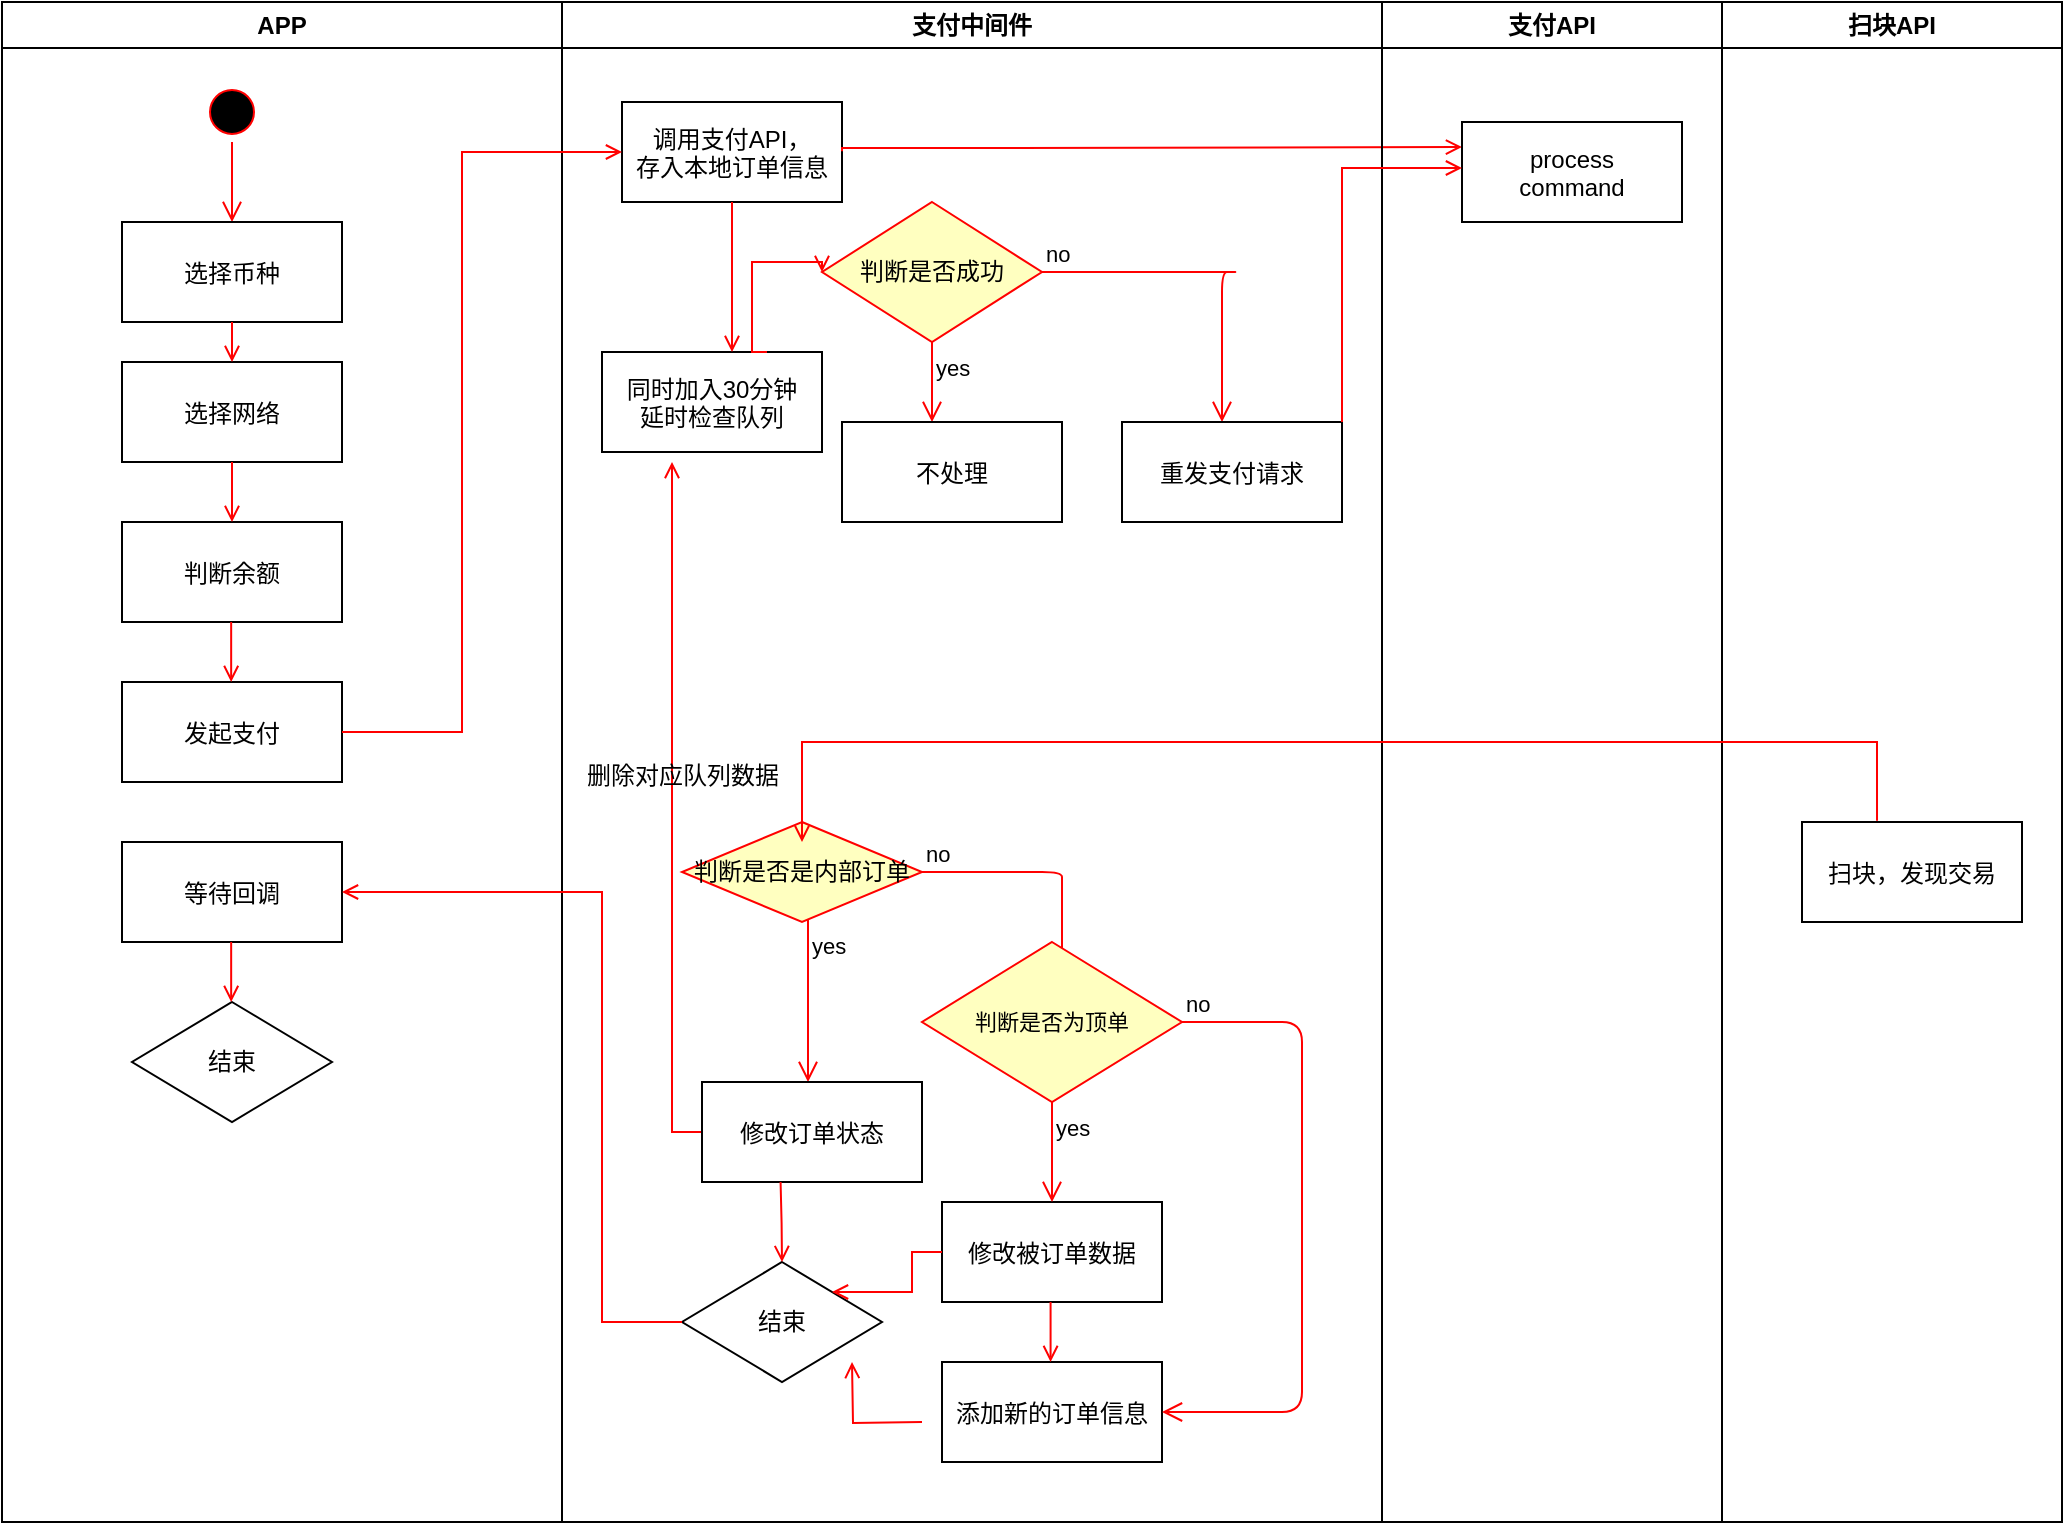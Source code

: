 <mxfile version="15.0.3" type="github">
  <diagram name="Page-1" id="9361dd3d-8414-5efd-6122-117bd74ce7a7">
    <mxGraphModel dx="1673" dy="5295" grid="1" gridSize="10" guides="1" tooltips="1" connect="1" arrows="1" fold="1" page="0" pageScale="1.5" pageWidth="826" pageHeight="1169" background="none" math="0" shadow="0">
      <root>
        <mxCell id="0" />
        <mxCell id="1" parent="0" />
        <mxCell id="ok139ALbJn9GpQchz6-Z-90" value="APP" style="swimlane;whiteSpace=wrap" vertex="1" parent="1">
          <mxGeometry x="300" y="-4270" width="280" height="760" as="geometry" />
        </mxCell>
        <mxCell id="ok139ALbJn9GpQchz6-Z-91" value="" style="ellipse;shape=startState;fillColor=#000000;strokeColor=#ff0000;" vertex="1" parent="ok139ALbJn9GpQchz6-Z-90">
          <mxGeometry x="100" y="40" width="30" height="30" as="geometry" />
        </mxCell>
        <mxCell id="ok139ALbJn9GpQchz6-Z-92" value="" style="edgeStyle=elbowEdgeStyle;elbow=horizontal;verticalAlign=bottom;endArrow=open;endSize=8;strokeColor=#FF0000;endFill=1;rounded=0" edge="1" parent="ok139ALbJn9GpQchz6-Z-90" source="ok139ALbJn9GpQchz6-Z-91" target="ok139ALbJn9GpQchz6-Z-93">
          <mxGeometry x="100" y="40" as="geometry">
            <mxPoint x="115" y="110" as="targetPoint" />
          </mxGeometry>
        </mxCell>
        <mxCell id="ok139ALbJn9GpQchz6-Z-93" value="选择币种" style="" vertex="1" parent="ok139ALbJn9GpQchz6-Z-90">
          <mxGeometry x="60" y="110" width="110" height="50" as="geometry" />
        </mxCell>
        <mxCell id="ok139ALbJn9GpQchz6-Z-94" value="选择网络" style="" vertex="1" parent="ok139ALbJn9GpQchz6-Z-90">
          <mxGeometry x="60" y="180" width="110" height="50" as="geometry" />
        </mxCell>
        <mxCell id="ok139ALbJn9GpQchz6-Z-95" value="" style="endArrow=open;strokeColor=#FF0000;endFill=1;rounded=0;edgeStyle=orthogonalEdgeStyle;" edge="1" parent="ok139ALbJn9GpQchz6-Z-90" source="ok139ALbJn9GpQchz6-Z-93" target="ok139ALbJn9GpQchz6-Z-94">
          <mxGeometry relative="1" as="geometry" />
        </mxCell>
        <mxCell id="ok139ALbJn9GpQchz6-Z-96" value="判断余额" style="" vertex="1" parent="ok139ALbJn9GpQchz6-Z-90">
          <mxGeometry x="60" y="260" width="110" height="50" as="geometry" />
        </mxCell>
        <mxCell id="ok139ALbJn9GpQchz6-Z-97" value="" style="endArrow=open;strokeColor=#FF0000;endFill=1;rounded=0;edgeStyle=orthogonalEdgeStyle;" edge="1" parent="ok139ALbJn9GpQchz6-Z-90" source="ok139ALbJn9GpQchz6-Z-94" target="ok139ALbJn9GpQchz6-Z-96">
          <mxGeometry relative="1" as="geometry" />
        </mxCell>
        <mxCell id="ok139ALbJn9GpQchz6-Z-137" value="发起支付" style="" vertex="1" parent="ok139ALbJn9GpQchz6-Z-90">
          <mxGeometry x="60" y="340" width="110" height="50" as="geometry" />
        </mxCell>
        <mxCell id="ok139ALbJn9GpQchz6-Z-138" value="等待回调" style="" vertex="1" parent="ok139ALbJn9GpQchz6-Z-90">
          <mxGeometry x="60" y="420" width="110" height="50" as="geometry" />
        </mxCell>
        <mxCell id="ok139ALbJn9GpQchz6-Z-145" value="结束" style="rhombus;whiteSpace=wrap;html=1;" vertex="1" parent="ok139ALbJn9GpQchz6-Z-90">
          <mxGeometry x="65" y="500" width="100" height="60" as="geometry" />
        </mxCell>
        <mxCell id="ok139ALbJn9GpQchz6-Z-150" value="" style="endArrow=open;strokeColor=#FF0000;endFill=1;rounded=0;edgeStyle=orthogonalEdgeStyle;" edge="1" parent="ok139ALbJn9GpQchz6-Z-90">
          <mxGeometry relative="1" as="geometry">
            <mxPoint x="114.58" y="470" as="sourcePoint" />
            <mxPoint x="114.58" y="500" as="targetPoint" />
          </mxGeometry>
        </mxCell>
        <mxCell id="ok139ALbJn9GpQchz6-Z-170" value="" style="endArrow=open;strokeColor=#FF0000;endFill=1;rounded=0;edgeStyle=orthogonalEdgeStyle;" edge="1" parent="ok139ALbJn9GpQchz6-Z-90">
          <mxGeometry relative="1" as="geometry">
            <mxPoint x="114.58" y="310" as="sourcePoint" />
            <mxPoint x="114.58" y="340" as="targetPoint" />
          </mxGeometry>
        </mxCell>
        <mxCell id="ok139ALbJn9GpQchz6-Z-99" value="支付中间件" style="swimlane;whiteSpace=wrap" vertex="1" parent="1">
          <mxGeometry x="580" y="-4270" width="410" height="760" as="geometry" />
        </mxCell>
        <mxCell id="ok139ALbJn9GpQchz6-Z-102" value="调用支付API，&#xa;存入本地订单信息" style="" vertex="1" parent="ok139ALbJn9GpQchz6-Z-99">
          <mxGeometry x="30" y="50" width="110" height="50" as="geometry" />
        </mxCell>
        <mxCell id="ok139ALbJn9GpQchz6-Z-103" value="同时加入30分钟&#xa;延时检查队列" style="" vertex="1" parent="ok139ALbJn9GpQchz6-Z-99">
          <mxGeometry x="20" y="175" width="110" height="50" as="geometry" />
        </mxCell>
        <mxCell id="ok139ALbJn9GpQchz6-Z-104" value="" style="endArrow=open;strokeColor=#FF0000;endFill=1;rounded=0;edgeStyle=orthogonalEdgeStyle;" edge="1" parent="ok139ALbJn9GpQchz6-Z-99" source="ok139ALbJn9GpQchz6-Z-102" target="ok139ALbJn9GpQchz6-Z-103">
          <mxGeometry relative="1" as="geometry">
            <Array as="points">
              <mxPoint x="85" y="190" />
              <mxPoint x="85" y="190" />
            </Array>
          </mxGeometry>
        </mxCell>
        <mxCell id="ok139ALbJn9GpQchz6-Z-143" value="" style="endArrow=open;strokeColor=#FF0000;endFill=1;rounded=0;edgeStyle=orthogonalEdgeStyle;entryX=0;entryY=0.25;entryDx=0;entryDy=0;" edge="1" parent="ok139ALbJn9GpQchz6-Z-99" target="ok139ALbJn9GpQchz6-Z-126">
          <mxGeometry relative="1" as="geometry">
            <mxPoint x="140" y="74.58" as="sourcePoint" />
            <mxPoint x="260" y="74.58" as="targetPoint" />
            <Array as="points">
              <mxPoint x="140" y="73" />
              <mxPoint x="225" y="73" />
            </Array>
          </mxGeometry>
        </mxCell>
        <mxCell id="ok139ALbJn9GpQchz6-Z-159" value="" style="endArrow=open;strokeColor=#FF0000;endFill=1;rounded=0;edgeStyle=orthogonalEdgeStyle;exitX=0;exitY=0.5;exitDx=0;exitDy=0;" edge="1" parent="ok139ALbJn9GpQchz6-Z-99" source="ok139ALbJn9GpQchz6-Z-168">
          <mxGeometry relative="1" as="geometry">
            <mxPoint x="120" y="490" as="sourcePoint" />
            <mxPoint x="55" y="230" as="targetPoint" />
            <Array as="points">
              <mxPoint x="55" y="565" />
            </Array>
          </mxGeometry>
        </mxCell>
        <mxCell id="ok139ALbJn9GpQchz6-Z-160" value="&lt;p&gt;&lt;br&gt;&lt;/p&gt;&lt;p&gt;&lt;font style=&quot;font-size: 12px&quot;&gt;删除对应队列数据&lt;/font&gt;&lt;/p&gt;" style="edgeLabel;html=1;align=center;verticalAlign=middle;resizable=0;points=[];labelBackgroundColor=none;" vertex="1" connectable="0" parent="ok139ALbJn9GpQchz6-Z-159">
          <mxGeometry x="0.235" y="-1" relative="1" as="geometry">
            <mxPoint x="4" y="11" as="offset" />
          </mxGeometry>
        </mxCell>
        <mxCell id="ok139ALbJn9GpQchz6-Z-161" value="" style="endArrow=open;strokeColor=#FF0000;endFill=1;rounded=0;edgeStyle=orthogonalEdgeStyle;exitX=0.75;exitY=0;exitDx=0;exitDy=0;entryX=0;entryY=0.5;entryDx=0;entryDy=0;" edge="1" parent="ok139ALbJn9GpQchz6-Z-99" source="ok139ALbJn9GpQchz6-Z-103" target="ok139ALbJn9GpQchz6-Z-200">
          <mxGeometry relative="1" as="geometry">
            <mxPoint x="95" y="110" as="sourcePoint" />
            <mxPoint x="130" y="120" as="targetPoint" />
            <Array as="points">
              <mxPoint x="95" y="175" />
              <mxPoint x="95" y="130" />
              <mxPoint x="130" y="130" />
            </Array>
          </mxGeometry>
        </mxCell>
        <mxCell id="ok139ALbJn9GpQchz6-Z-164" value="判断是否是内部订单" style="rhombus;whiteSpace=wrap;html=1;fillColor=#ffffc0;strokeColor=#ff0000;labelBackgroundColor=none;" vertex="1" parent="ok139ALbJn9GpQchz6-Z-99">
          <mxGeometry x="60" y="410" width="120" height="50" as="geometry" />
        </mxCell>
        <mxCell id="ok139ALbJn9GpQchz6-Z-165" value="no" style="edgeStyle=orthogonalEdgeStyle;html=1;align=left;verticalAlign=bottom;endArrow=open;endSize=8;strokeColor=#ff0000;" edge="1" source="ok139ALbJn9GpQchz6-Z-164" parent="ok139ALbJn9GpQchz6-Z-99">
          <mxGeometry x="-1" relative="1" as="geometry">
            <mxPoint x="250" y="490" as="targetPoint" />
            <Array as="points">
              <mxPoint x="250" y="435" />
              <mxPoint x="250" y="440" />
            </Array>
          </mxGeometry>
        </mxCell>
        <mxCell id="ok139ALbJn9GpQchz6-Z-166" value="yes" style="edgeStyle=orthogonalEdgeStyle;html=1;align=left;verticalAlign=top;endArrow=open;endSize=8;strokeColor=#ff0000;" edge="1" source="ok139ALbJn9GpQchz6-Z-164" parent="ok139ALbJn9GpQchz6-Z-99">
          <mxGeometry x="-1" relative="1" as="geometry">
            <mxPoint x="123" y="540" as="targetPoint" />
            <Array as="points">
              <mxPoint x="123" y="490" />
              <mxPoint x="123" y="520" />
            </Array>
          </mxGeometry>
        </mxCell>
        <mxCell id="ok139ALbJn9GpQchz6-Z-168" value="修改订单状态" style="" vertex="1" parent="ok139ALbJn9GpQchz6-Z-99">
          <mxGeometry x="70" y="540" width="110" height="50" as="geometry" />
        </mxCell>
        <mxCell id="ok139ALbJn9GpQchz6-Z-169" value="结束" style="rhombus;whiteSpace=wrap;html=1;" vertex="1" parent="ok139ALbJn9GpQchz6-Z-99">
          <mxGeometry x="60" y="630" width="100" height="60" as="geometry" />
        </mxCell>
        <mxCell id="ok139ALbJn9GpQchz6-Z-175" value="修改被订单数据" style="" vertex="1" parent="ok139ALbJn9GpQchz6-Z-99">
          <mxGeometry x="190" y="600" width="110" height="50" as="geometry" />
        </mxCell>
        <mxCell id="ok139ALbJn9GpQchz6-Z-191" value="添加新的订单信息" style="" vertex="1" parent="ok139ALbJn9GpQchz6-Z-99">
          <mxGeometry x="190" y="680" width="110" height="50" as="geometry" />
        </mxCell>
        <mxCell id="ok139ALbJn9GpQchz6-Z-193" value="" style="endArrow=open;strokeColor=#FF0000;endFill=1;rounded=0;edgeStyle=orthogonalEdgeStyle;entryX=0.5;entryY=0;entryDx=0;entryDy=0;" edge="1" parent="ok139ALbJn9GpQchz6-Z-99" target="ok139ALbJn9GpQchz6-Z-169">
          <mxGeometry relative="1" as="geometry">
            <mxPoint x="109.29" y="590" as="sourcePoint" />
            <mxPoint x="109.29" y="620" as="targetPoint" />
          </mxGeometry>
        </mxCell>
        <mxCell id="ok139ALbJn9GpQchz6-Z-196" value="" style="endArrow=open;strokeColor=#FF0000;endFill=1;rounded=0;edgeStyle=orthogonalEdgeStyle;exitX=0;exitY=0.5;exitDx=0;exitDy=0;entryX=1;entryY=0;entryDx=0;entryDy=0;" edge="1" parent="ok139ALbJn9GpQchz6-Z-99" source="ok139ALbJn9GpQchz6-Z-175" target="ok139ALbJn9GpQchz6-Z-169">
          <mxGeometry relative="1" as="geometry">
            <mxPoint x="-155.42" y="480" as="sourcePoint" />
            <mxPoint x="-155.42" y="510" as="targetPoint" />
          </mxGeometry>
        </mxCell>
        <mxCell id="ok139ALbJn9GpQchz6-Z-199" value="" style="endArrow=open;strokeColor=#FF0000;endFill=1;rounded=0;edgeStyle=orthogonalEdgeStyle;" edge="1" parent="ok139ALbJn9GpQchz6-Z-99">
          <mxGeometry relative="1" as="geometry">
            <mxPoint x="244.29" y="650" as="sourcePoint" />
            <mxPoint x="244.29" y="680" as="targetPoint" />
          </mxGeometry>
        </mxCell>
        <mxCell id="ok139ALbJn9GpQchz6-Z-200" value="判断是否成功" style="rhombus;whiteSpace=wrap;html=1;fillColor=#ffffc0;strokeColor=#ff0000;labelBackgroundColor=none;" vertex="1" parent="ok139ALbJn9GpQchz6-Z-99">
          <mxGeometry x="130" y="100" width="110" height="70" as="geometry" />
        </mxCell>
        <mxCell id="ok139ALbJn9GpQchz6-Z-201" value="no" style="edgeStyle=orthogonalEdgeStyle;html=1;align=left;verticalAlign=bottom;endArrow=open;endSize=8;strokeColor=#ff0000;" edge="1" source="ok139ALbJn9GpQchz6-Z-200" parent="ok139ALbJn9GpQchz6-Z-99">
          <mxGeometry x="-1" relative="1" as="geometry">
            <mxPoint x="330" y="210" as="targetPoint" />
            <Array as="points">
              <mxPoint x="340" y="135" />
              <mxPoint x="340" y="135" />
            </Array>
          </mxGeometry>
        </mxCell>
        <mxCell id="ok139ALbJn9GpQchz6-Z-202" value="yes" style="edgeStyle=orthogonalEdgeStyle;html=1;align=left;verticalAlign=top;endArrow=open;endSize=8;strokeColor=#ff0000;" edge="1" source="ok139ALbJn9GpQchz6-Z-200" parent="ok139ALbJn9GpQchz6-Z-99">
          <mxGeometry x="-1" relative="1" as="geometry">
            <mxPoint x="185" y="210" as="targetPoint" />
            <Array as="points">
              <mxPoint x="185" y="200" />
            </Array>
          </mxGeometry>
        </mxCell>
        <mxCell id="ok139ALbJn9GpQchz6-Z-205" value="不处理" style="" vertex="1" parent="ok139ALbJn9GpQchz6-Z-99">
          <mxGeometry x="140" y="210" width="110" height="50" as="geometry" />
        </mxCell>
        <mxCell id="ok139ALbJn9GpQchz6-Z-206" value="重发支付请求" style="" vertex="1" parent="ok139ALbJn9GpQchz6-Z-99">
          <mxGeometry x="280" y="210" width="110" height="50" as="geometry" />
        </mxCell>
        <mxCell id="ok139ALbJn9GpQchz6-Z-125" value="支付API" style="swimlane;whiteSpace=wrap" vertex="1" parent="1">
          <mxGeometry x="990" y="-4270" width="170" height="760" as="geometry" />
        </mxCell>
        <mxCell id="ok139ALbJn9GpQchz6-Z-126" value="process&#xa;command" style="" vertex="1" parent="ok139ALbJn9GpQchz6-Z-125">
          <mxGeometry x="40" y="60" width="110" height="50" as="geometry" />
        </mxCell>
        <mxCell id="ok139ALbJn9GpQchz6-Z-131" value="扫块API" style="swimlane;whiteSpace=wrap" vertex="1" parent="1">
          <mxGeometry x="1160" y="-4270" width="170" height="760" as="geometry" />
        </mxCell>
        <mxCell id="ok139ALbJn9GpQchz6-Z-132" value="扫块，发现交易" style="" vertex="1" parent="ok139ALbJn9GpQchz6-Z-131">
          <mxGeometry x="40" y="410" width="110" height="50" as="geometry" />
        </mxCell>
        <mxCell id="ok139ALbJn9GpQchz6-Z-142" value="" style="endArrow=open;strokeColor=#FF0000;endFill=1;rounded=0;edgeStyle=orthogonalEdgeStyle;exitX=1;exitY=0.5;exitDx=0;exitDy=0;entryX=0;entryY=0.5;entryDx=0;entryDy=0;" edge="1" parent="1" source="ok139ALbJn9GpQchz6-Z-137" target="ok139ALbJn9GpQchz6-Z-102">
          <mxGeometry relative="1" as="geometry">
            <mxPoint x="665" y="-4100" as="sourcePoint" />
            <mxPoint x="530" y="-4230" as="targetPoint" />
            <Array as="points">
              <mxPoint x="530" y="-3905" />
              <mxPoint x="530" y="-4195" />
            </Array>
          </mxGeometry>
        </mxCell>
        <mxCell id="ok139ALbJn9GpQchz6-Z-153" value="" style="endArrow=open;strokeColor=#FF0000;endFill=1;rounded=0;edgeStyle=orthogonalEdgeStyle;entryX=1;entryY=0.5;entryDx=0;entryDy=0;exitX=0;exitY=0.5;exitDx=0;exitDy=0;" edge="1" parent="1" source="ok139ALbJn9GpQchz6-Z-169" target="ok139ALbJn9GpQchz6-Z-138">
          <mxGeometry relative="1" as="geometry">
            <mxPoint x="600" y="-3600" as="sourcePoint" />
            <mxPoint x="650" y="-3765" as="targetPoint" />
            <Array as="points">
              <mxPoint x="600" y="-3610" />
              <mxPoint x="600" y="-3825" />
            </Array>
          </mxGeometry>
        </mxCell>
        <mxCell id="ok139ALbJn9GpQchz6-Z-167" value="" style="endArrow=open;strokeColor=#FF0000;endFill=1;rounded=0;edgeStyle=orthogonalEdgeStyle;exitX=0.341;exitY=-0.013;exitDx=0;exitDy=0;exitPerimeter=0;" edge="1" parent="1" source="ok139ALbJn9GpQchz6-Z-132">
          <mxGeometry relative="1" as="geometry">
            <mxPoint x="1137.5" y="-3850" as="sourcePoint" />
            <mxPoint x="700" y="-3850" as="targetPoint" />
            <Array as="points">
              <mxPoint x="1238" y="-3900" />
              <mxPoint x="700" y="-3900" />
            </Array>
          </mxGeometry>
        </mxCell>
        <mxCell id="ok139ALbJn9GpQchz6-Z-172" value="&lt;pre style=&quot;font-size: 11px&quot;&gt;判断是否为顶单&lt;/pre&gt;" style="rhombus;whiteSpace=wrap;html=1;fillColor=#ffffc0;strokeColor=#ff0000;labelBackgroundColor=none;" vertex="1" parent="1">
          <mxGeometry x="760" y="-3800" width="130" height="80" as="geometry" />
        </mxCell>
        <mxCell id="ok139ALbJn9GpQchz6-Z-173" value="no" style="edgeStyle=orthogonalEdgeStyle;html=1;align=left;verticalAlign=bottom;endArrow=open;endSize=8;strokeColor=#ff0000;entryX=1;entryY=0.5;entryDx=0;entryDy=0;" edge="1" source="ok139ALbJn9GpQchz6-Z-172" parent="1" target="ok139ALbJn9GpQchz6-Z-191">
          <mxGeometry x="-1" relative="1" as="geometry">
            <mxPoint x="950" y="-3550" as="targetPoint" />
            <Array as="points">
              <mxPoint x="950" y="-3760" />
              <mxPoint x="950" y="-3565" />
            </Array>
          </mxGeometry>
        </mxCell>
        <mxCell id="ok139ALbJn9GpQchz6-Z-174" value="yes" style="edgeStyle=orthogonalEdgeStyle;html=1;align=left;verticalAlign=top;endArrow=open;endSize=8;strokeColor=#ff0000;" edge="1" source="ok139ALbJn9GpQchz6-Z-172" parent="1">
          <mxGeometry x="-1" relative="1" as="geometry">
            <mxPoint x="825" y="-3670" as="targetPoint" />
            <Array as="points">
              <mxPoint x="825" y="-3680" />
            </Array>
          </mxGeometry>
        </mxCell>
        <mxCell id="ok139ALbJn9GpQchz6-Z-197" value="" style="endArrow=open;strokeColor=#FF0000;endFill=1;rounded=0;edgeStyle=orthogonalEdgeStyle;" edge="1" parent="1">
          <mxGeometry relative="1" as="geometry">
            <mxPoint x="760" y="-3560" as="sourcePoint" />
            <mxPoint x="725" y="-3590" as="targetPoint" />
          </mxGeometry>
        </mxCell>
        <mxCell id="ok139ALbJn9GpQchz6-Z-207" value="" style="endArrow=open;strokeColor=#FF0000;endFill=1;rounded=0;edgeStyle=orthogonalEdgeStyle;exitX=1;exitY=0;exitDx=0;exitDy=0;" edge="1" parent="1" source="ok139ALbJn9GpQchz6-Z-206">
          <mxGeometry relative="1" as="geometry">
            <mxPoint x="730" y="-4185.42" as="sourcePoint" />
            <mxPoint x="1030" y="-4187" as="targetPoint" />
            <Array as="points">
              <mxPoint x="970" y="-4187" />
            </Array>
          </mxGeometry>
        </mxCell>
      </root>
    </mxGraphModel>
  </diagram>
</mxfile>

